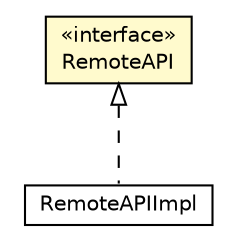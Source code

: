#!/usr/local/bin/dot
#
# Class diagram 
# Generated by UMLGraph version R5_6-24-gf6e263 (http://www.umlgraph.org/)
#

digraph G {
	edge [fontname="Helvetica",fontsize=10,labelfontname="Helvetica",labelfontsize=10];
	node [fontname="Helvetica",fontsize=10,shape=plaintext];
	nodesep=0.25;
	ranksep=0.5;
	// org.universAAL.ri.api.manager.RemoteAPIImpl
	c6678581 [label=<<table title="org.universAAL.ri.api.manager.RemoteAPIImpl" border="0" cellborder="1" cellspacing="0" cellpadding="2" port="p" href="./RemoteAPIImpl.html">
		<tr><td><table border="0" cellspacing="0" cellpadding="1">
<tr><td align="center" balign="center"> RemoteAPIImpl </td></tr>
		</table></td></tr>
		</table>>, URL="./RemoteAPIImpl.html", fontname="Helvetica", fontcolor="black", fontsize=10.0];
	// org.universAAL.ri.api.manager.RemoteAPI
	c6678586 [label=<<table title="org.universAAL.ri.api.manager.RemoteAPI" border="0" cellborder="1" cellspacing="0" cellpadding="2" port="p" bgcolor="lemonChiffon" href="./RemoteAPI.html">
		<tr><td><table border="0" cellspacing="0" cellpadding="1">
<tr><td align="center" balign="center"> &#171;interface&#187; </td></tr>
<tr><td align="center" balign="center"> RemoteAPI </td></tr>
		</table></td></tr>
		</table>>, URL="./RemoteAPI.html", fontname="Helvetica", fontcolor="black", fontsize=10.0];
	//org.universAAL.ri.api.manager.RemoteAPIImpl implements org.universAAL.ri.api.manager.RemoteAPI
	c6678586:p -> c6678581:p [dir=back,arrowtail=empty,style=dashed];
}

